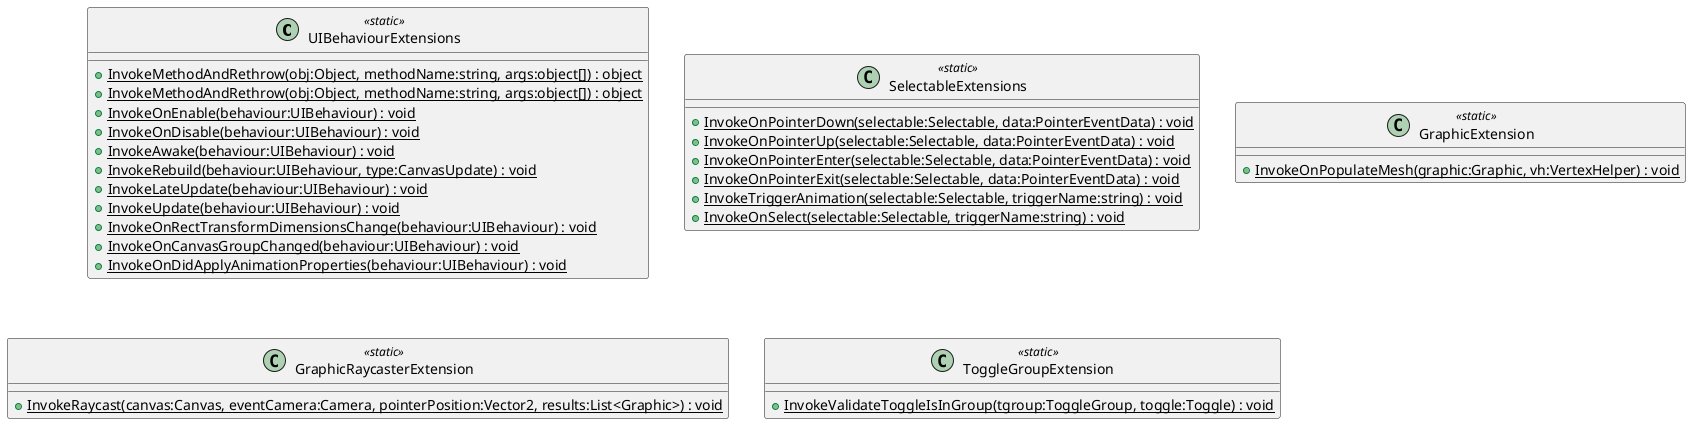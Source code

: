 @startuml
class UIBehaviourExtensions <<static>> {
    + {static} InvokeMethodAndRethrow(obj:Object, methodName:string, args:object[]) : object
    + {static} InvokeMethodAndRethrow(obj:Object, methodName:string, args:object[]) : object
    + {static} InvokeOnEnable(behaviour:UIBehaviour) : void
    + {static} InvokeOnDisable(behaviour:UIBehaviour) : void
    + {static} InvokeAwake(behaviour:UIBehaviour) : void
    + {static} InvokeRebuild(behaviour:UIBehaviour, type:CanvasUpdate) : void
    + {static} InvokeLateUpdate(behaviour:UIBehaviour) : void
    + {static} InvokeUpdate(behaviour:UIBehaviour) : void
    + {static} InvokeOnRectTransformDimensionsChange(behaviour:UIBehaviour) : void
    + {static} InvokeOnCanvasGroupChanged(behaviour:UIBehaviour) : void
    + {static} InvokeOnDidApplyAnimationProperties(behaviour:UIBehaviour) : void
}
class SelectableExtensions <<static>> {
    + {static} InvokeOnPointerDown(selectable:Selectable, data:PointerEventData) : void
    + {static} InvokeOnPointerUp(selectable:Selectable, data:PointerEventData) : void
    + {static} InvokeOnPointerEnter(selectable:Selectable, data:PointerEventData) : void
    + {static} InvokeOnPointerExit(selectable:Selectable, data:PointerEventData) : void
    + {static} InvokeTriggerAnimation(selectable:Selectable, triggerName:string) : void
    + {static} InvokeOnSelect(selectable:Selectable, triggerName:string) : void
}
class GraphicExtension <<static>> {
    + {static} InvokeOnPopulateMesh(graphic:Graphic, vh:VertexHelper) : void
}
class GraphicRaycasterExtension <<static>> {
    + {static} InvokeRaycast(canvas:Canvas, eventCamera:Camera, pointerPosition:Vector2, results:List<Graphic>) : void
}
class ToggleGroupExtension <<static>> {
    + {static} InvokeValidateToggleIsInGroup(tgroup:ToggleGroup, toggle:Toggle) : void
}
@enduml

